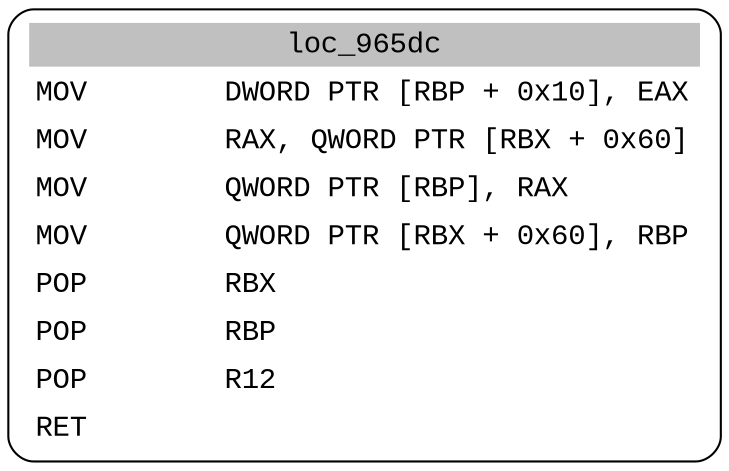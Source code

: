 digraph asm_graph {
1941 [
shape="Mrecord" fontname="Courier New"label =<<table border="0" cellborder="0" cellpadding="3"><tr><td align="center" colspan="2" bgcolor="grey">loc_965dc</td></tr><tr><td align="left">MOV        DWORD PTR [RBP + 0x10], EAX</td></tr><tr><td align="left">MOV        RAX, QWORD PTR [RBX + 0x60]</td></tr><tr><td align="left">MOV        QWORD PTR [RBP], RAX</td></tr><tr><td align="left">MOV        QWORD PTR [RBX + 0x60], RBP</td></tr><tr><td align="left">POP        RBX</td></tr><tr><td align="left">POP        RBP</td></tr><tr><td align="left">POP        R12</td></tr><tr><td align="left">RET        </td></tr></table>> ];
}